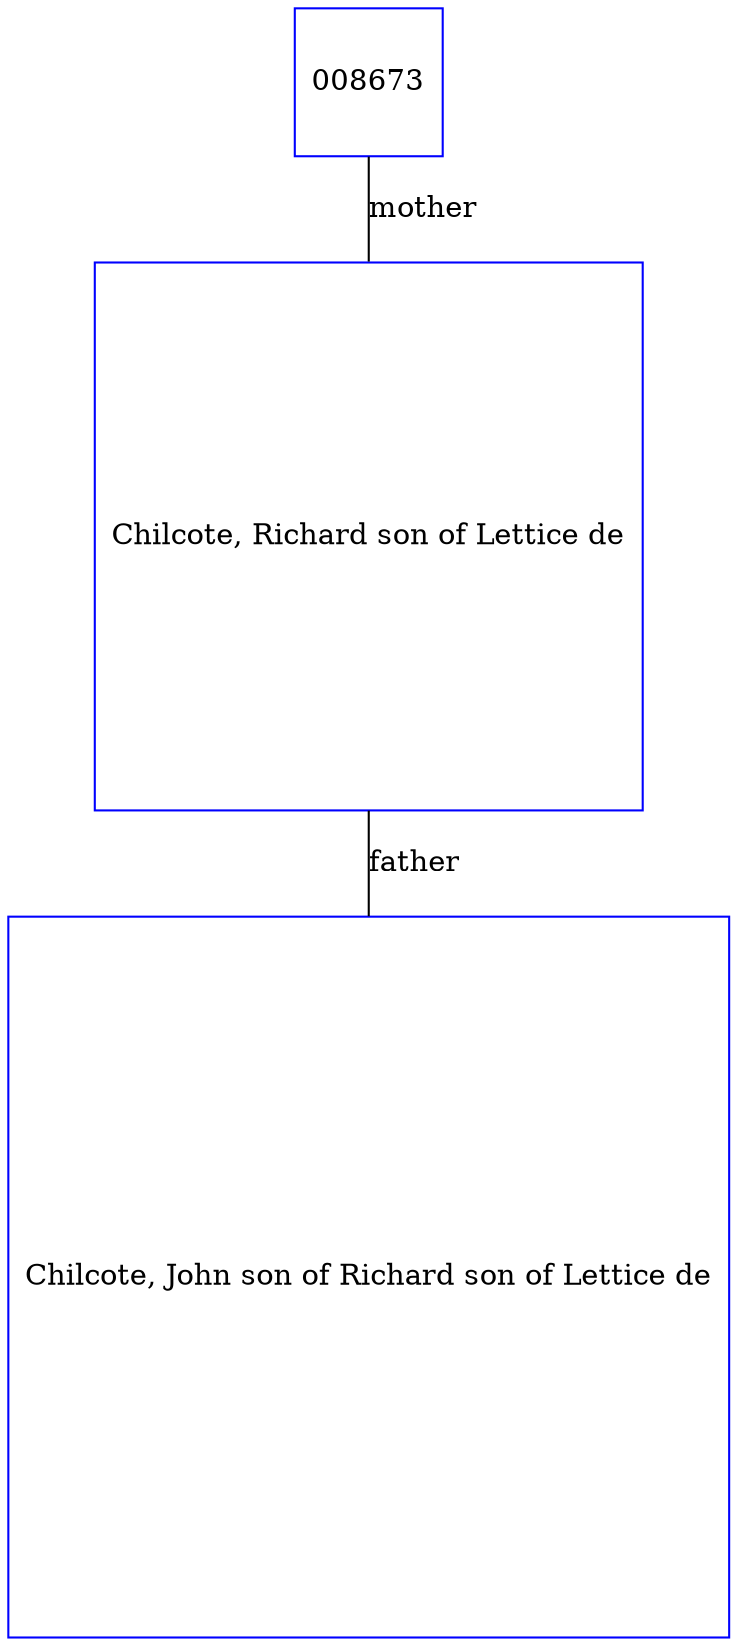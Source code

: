 digraph D {
    edge [dir=none];    node [shape=box];    "008673"   [label="008673", shape=box, regular=1, color="blue"] ;
"008675"   [label="Chilcote, John son of Richard son of Lettice de", shape=box, regular=1, color="blue"] ;
"008674"   [label="Chilcote, Richard son of Lettice de", shape=box, regular=1, color="blue"] ;
008674->008675 [label="father",arrowsize=0.0]; 
008673->008674 [label="mother",arrowsize=0.0]; 
}